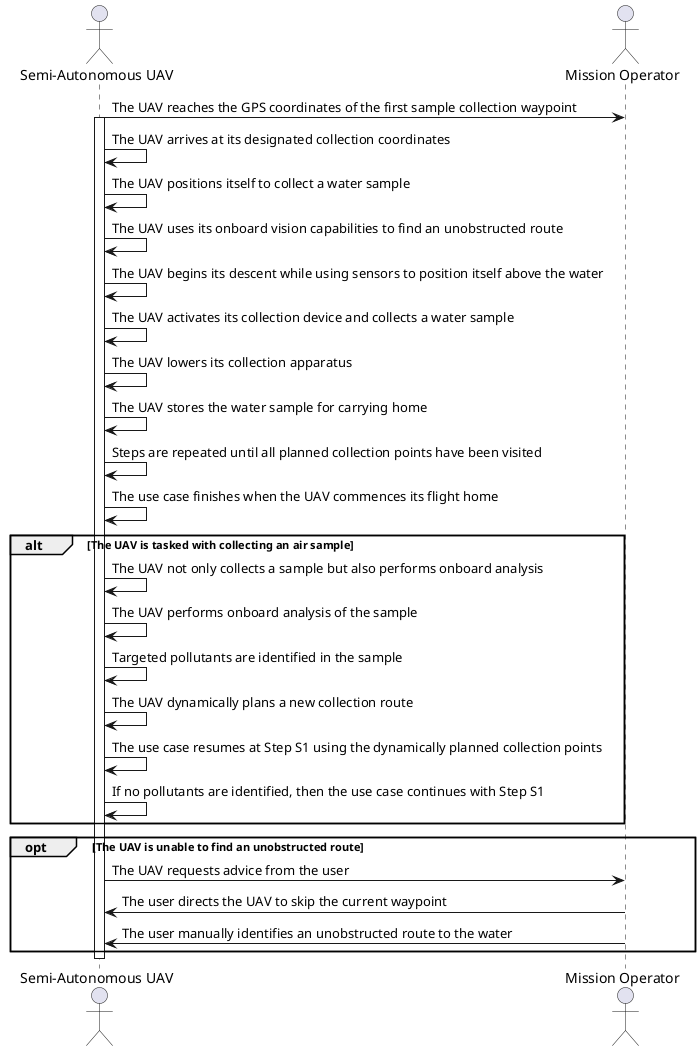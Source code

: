 @startuml "Collect Environmental Sample"

actor "Semi-Autonomous UAV" as UAV
actor "Mission Operator" as Operator

UAV -> Operator: The UAV reaches the GPS coordinates of the first sample collection waypoint

activate UAV
UAV -> UAV: The UAV arrives at its designated collection coordinates
UAV -> UAV: The UAV positions itself to collect a water sample
UAV -> UAV: The UAV uses its onboard vision capabilities to find an unobstructed route
UAV -> UAV: The UAV begins its descent while using sensors to position itself above the water
UAV -> UAV: The UAV activates its collection device and collects a water sample
UAV -> UAV: The UAV lowers its collection apparatus
UAV -> UAV: The UAV stores the water sample for carrying home
UAV -> UAV: Steps are repeated until all planned collection points have been visited
UAV -> UAV: The use case finishes when the UAV commences its flight home

alt The UAV is tasked with collecting an air sample
    UAV -> UAV: The UAV not only collects a sample but also performs onboard analysis
    UAV -> UAV: The UAV performs onboard analysis of the sample
    UAV -> UAV: Targeted pollutants are identified in the sample
    UAV -> UAV: The UAV dynamically plans a new collection route
    UAV -> UAV: The use case resumes at Step S1 using the dynamically planned collection points
    UAV -> UAV: If no pollutants are identified, then the use case continues with Step S1
end

opt The UAV is unable to find an unobstructed route
    UAV -> Operator: The UAV requests advice from the user
    Operator -> UAV: The user directs the UAV to skip the current waypoint
    Operator -> UAV: The user manually identifies an unobstructed route to the water
end

deactivate UAV
@enduml
